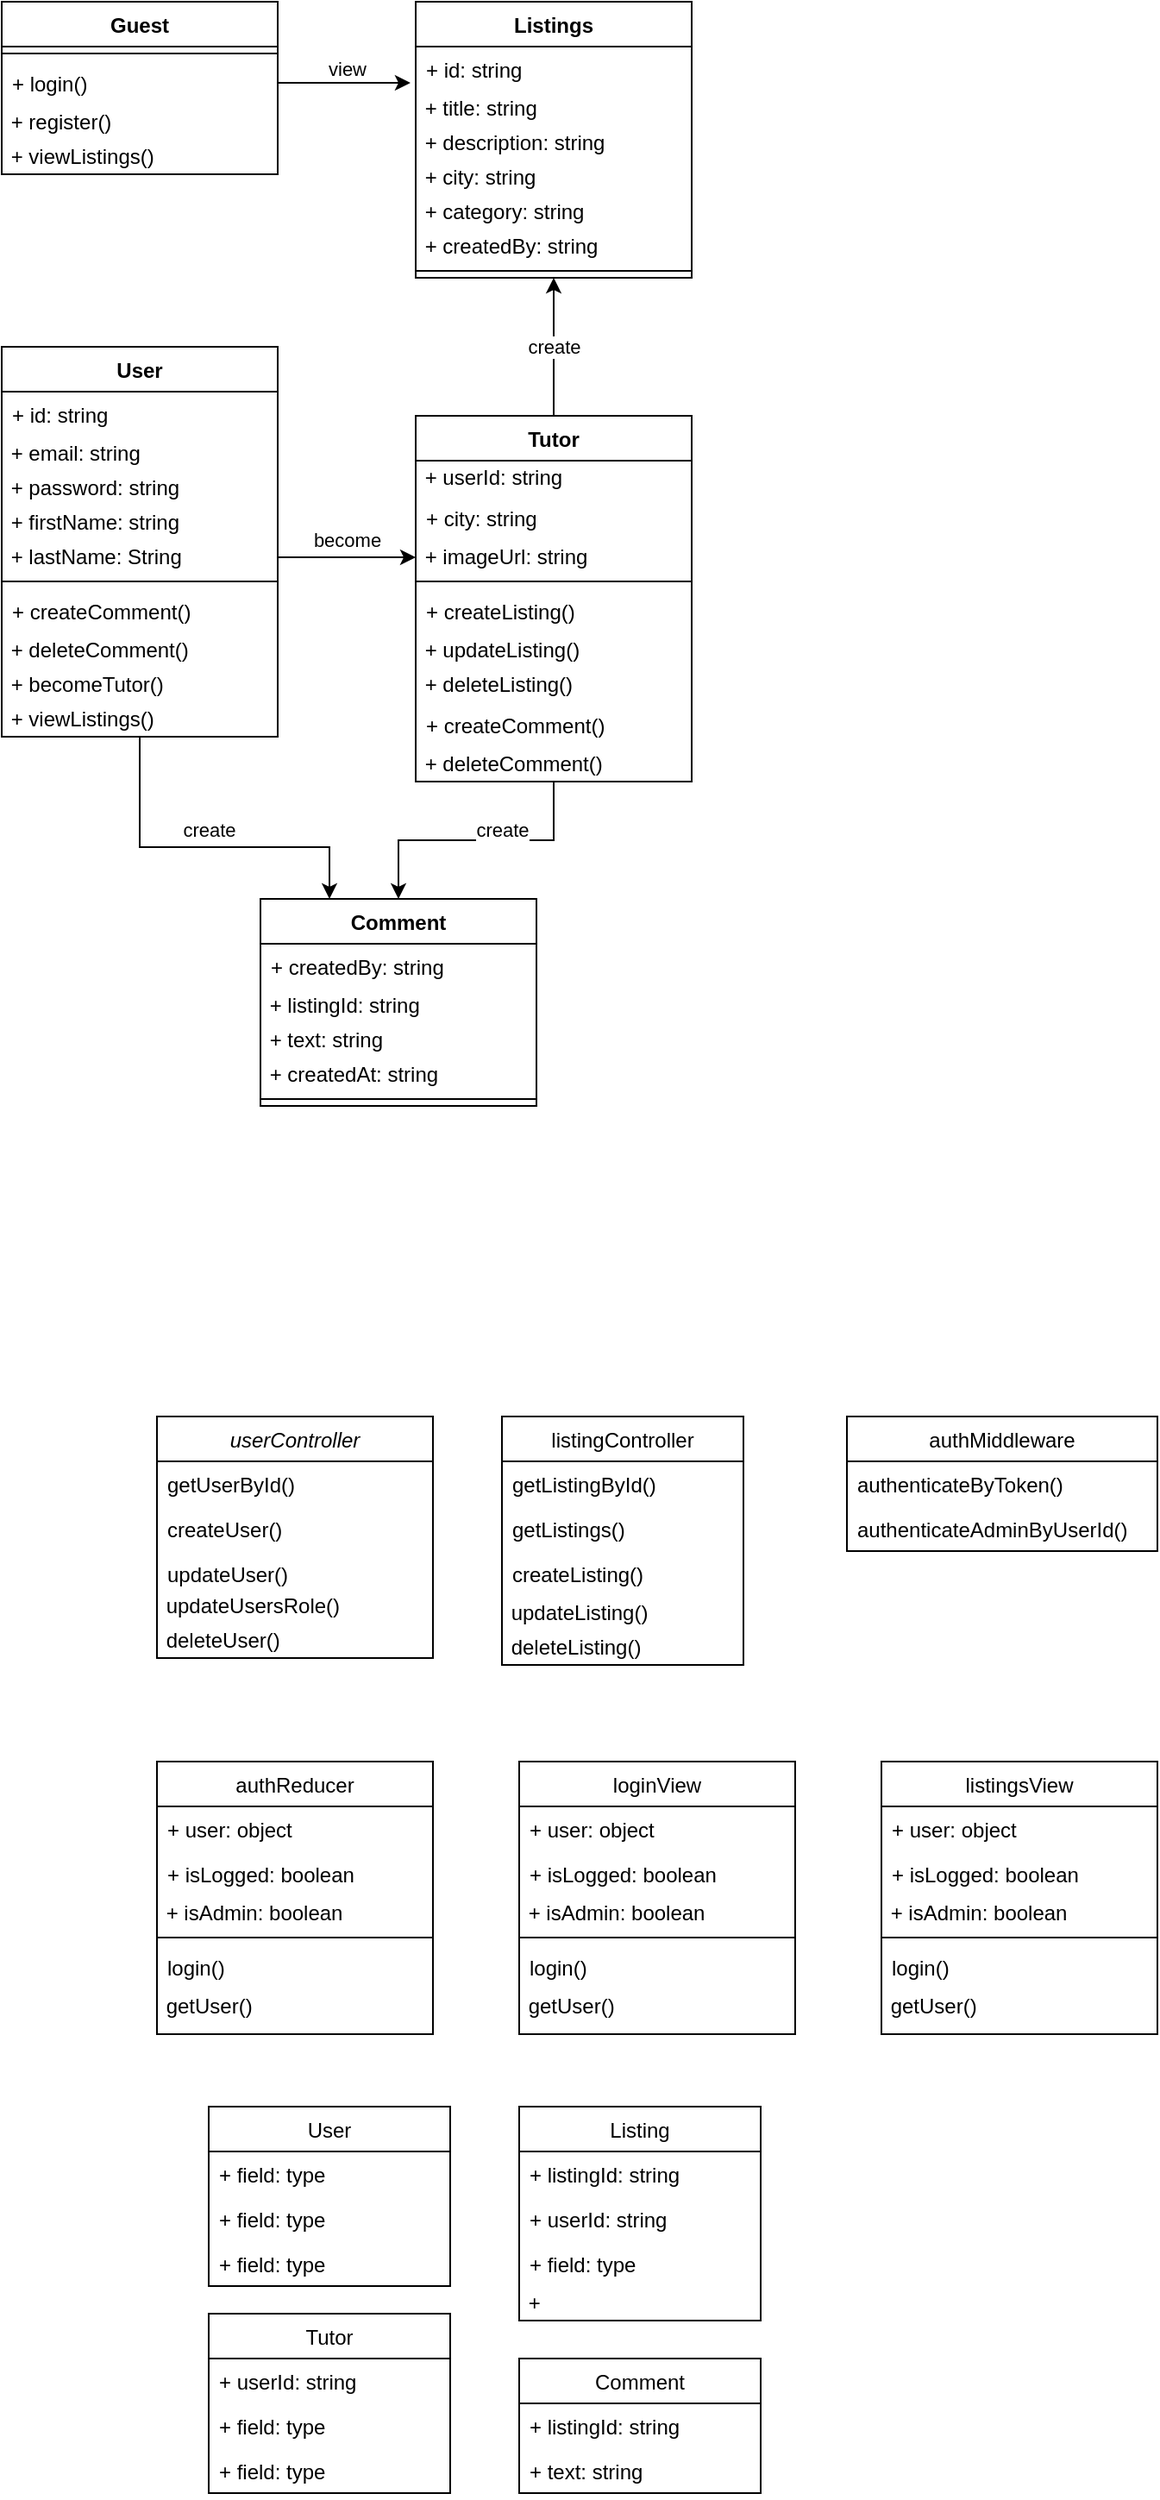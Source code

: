 <mxfile version="13.10.4" type="github">
  <diagram id="C5RBs43oDa-KdzZeNtuy" name="Page-1">
    <mxGraphModel dx="1402" dy="1069" grid="1" gridSize="10" guides="1" tooltips="1" connect="1" arrows="1" fold="1" page="1" pageScale="1" pageWidth="827" pageHeight="1169" math="0" shadow="0">
      <root>
        <mxCell id="WIyWlLk6GJQsqaUBKTNV-0" />
        <mxCell id="WIyWlLk6GJQsqaUBKTNV-1" parent="WIyWlLk6GJQsqaUBKTNV-0" />
        <mxCell id="zkfFHV4jXpPFQw0GAbJ--0" value="userController" style="swimlane;fontStyle=2;align=center;verticalAlign=top;childLayout=stackLayout;horizontal=1;startSize=26;horizontalStack=0;resizeParent=1;resizeLast=0;collapsible=1;marginBottom=0;rounded=0;shadow=0;strokeWidth=1;" parent="WIyWlLk6GJQsqaUBKTNV-1" vertex="1">
          <mxGeometry x="130" y="860" width="160" height="140" as="geometry">
            <mxRectangle x="230" y="140" width="160" height="26" as="alternateBounds" />
          </mxGeometry>
        </mxCell>
        <mxCell id="zkfFHV4jXpPFQw0GAbJ--1" value="getUserById()" style="text;align=left;verticalAlign=top;spacingLeft=4;spacingRight=4;overflow=hidden;rotatable=0;points=[[0,0.5],[1,0.5]];portConstraint=eastwest;" parent="zkfFHV4jXpPFQw0GAbJ--0" vertex="1">
          <mxGeometry y="26" width="160" height="26" as="geometry" />
        </mxCell>
        <mxCell id="zkfFHV4jXpPFQw0GAbJ--2" value="createUser()" style="text;align=left;verticalAlign=top;spacingLeft=4;spacingRight=4;overflow=hidden;rotatable=0;points=[[0,0.5],[1,0.5]];portConstraint=eastwest;rounded=0;shadow=0;html=0;" parent="zkfFHV4jXpPFQw0GAbJ--0" vertex="1">
          <mxGeometry y="52" width="160" height="26" as="geometry" />
        </mxCell>
        <mxCell id="zkfFHV4jXpPFQw0GAbJ--3" value="updateUser()" style="text;align=left;verticalAlign=top;spacingLeft=4;spacingRight=4;overflow=hidden;rotatable=0;points=[[0,0.5],[1,0.5]];portConstraint=eastwest;rounded=0;shadow=0;html=0;" parent="zkfFHV4jXpPFQw0GAbJ--0" vertex="1">
          <mxGeometry y="78" width="160" height="22" as="geometry" />
        </mxCell>
        <mxCell id="BlAnFhpf1flhIEYJK5xN-5" value="&amp;nbsp;updateUsersRole()" style="text;html=1;strokeColor=none;fillColor=none;align=left;verticalAlign=middle;whiteSpace=wrap;rounded=0;" vertex="1" parent="zkfFHV4jXpPFQw0GAbJ--0">
          <mxGeometry y="100" width="160" height="20" as="geometry" />
        </mxCell>
        <mxCell id="BlAnFhpf1flhIEYJK5xN-4" value="&amp;nbsp;deleteUser()" style="text;html=1;strokeColor=none;fillColor=none;align=left;verticalAlign=middle;whiteSpace=wrap;rounded=0;" vertex="1" parent="zkfFHV4jXpPFQw0GAbJ--0">
          <mxGeometry y="120" width="160" height="20" as="geometry" />
        </mxCell>
        <mxCell id="zkfFHV4jXpPFQw0GAbJ--6" value="authReducer" style="swimlane;fontStyle=0;align=center;verticalAlign=top;childLayout=stackLayout;horizontal=1;startSize=26;horizontalStack=0;resizeParent=1;resizeLast=0;collapsible=1;marginBottom=0;rounded=0;shadow=0;strokeWidth=1;" parent="WIyWlLk6GJQsqaUBKTNV-1" vertex="1">
          <mxGeometry x="130" y="1060" width="160" height="158" as="geometry">
            <mxRectangle x="130" y="380" width="160" height="26" as="alternateBounds" />
          </mxGeometry>
        </mxCell>
        <mxCell id="zkfFHV4jXpPFQw0GAbJ--7" value="+ user: object" style="text;align=left;verticalAlign=top;spacingLeft=4;spacingRight=4;overflow=hidden;rotatable=0;points=[[0,0.5],[1,0.5]];portConstraint=eastwest;" parent="zkfFHV4jXpPFQw0GAbJ--6" vertex="1">
          <mxGeometry y="26" width="160" height="26" as="geometry" />
        </mxCell>
        <mxCell id="zkfFHV4jXpPFQw0GAbJ--8" value="+ isLogged: boolean" style="text;align=left;verticalAlign=top;spacingLeft=4;spacingRight=4;overflow=hidden;rotatable=0;points=[[0,0.5],[1,0.5]];portConstraint=eastwest;rounded=0;shadow=0;html=0;" parent="zkfFHV4jXpPFQw0GAbJ--6" vertex="1">
          <mxGeometry y="52" width="160" height="26" as="geometry" />
        </mxCell>
        <mxCell id="BlAnFhpf1flhIEYJK5xN-6" value="&amp;nbsp;+ isAdmin: boolean" style="text;html=1;strokeColor=none;fillColor=none;align=left;verticalAlign=middle;whiteSpace=wrap;rounded=0;" vertex="1" parent="zkfFHV4jXpPFQw0GAbJ--6">
          <mxGeometry y="78" width="160" height="20" as="geometry" />
        </mxCell>
        <mxCell id="zkfFHV4jXpPFQw0GAbJ--9" value="" style="line;html=1;strokeWidth=1;align=left;verticalAlign=middle;spacingTop=-1;spacingLeft=3;spacingRight=3;rotatable=0;labelPosition=right;points=[];portConstraint=eastwest;" parent="zkfFHV4jXpPFQw0GAbJ--6" vertex="1">
          <mxGeometry y="98" width="160" height="8" as="geometry" />
        </mxCell>
        <mxCell id="zkfFHV4jXpPFQw0GAbJ--11" value="login()" style="text;align=left;verticalAlign=top;spacingLeft=4;spacingRight=4;overflow=hidden;rotatable=0;points=[[0,0.5],[1,0.5]];portConstraint=eastwest;" parent="zkfFHV4jXpPFQw0GAbJ--6" vertex="1">
          <mxGeometry y="106" width="160" height="26" as="geometry" />
        </mxCell>
        <mxCell id="BlAnFhpf1flhIEYJK5xN-7" value="&amp;nbsp;getUser()" style="text;html=1;strokeColor=none;fillColor=none;align=left;verticalAlign=middle;whiteSpace=wrap;rounded=0;" vertex="1" parent="zkfFHV4jXpPFQw0GAbJ--6">
          <mxGeometry y="132" width="160" height="20" as="geometry" />
        </mxCell>
        <mxCell id="Z589DTvHLg_dfqRkpSqn-0" value="User" style="swimlane;fontStyle=0;childLayout=stackLayout;horizontal=1;startSize=26;fillColor=none;horizontalStack=0;resizeParent=1;resizeParentMax=0;resizeLast=0;collapsible=1;marginBottom=0;" parent="WIyWlLk6GJQsqaUBKTNV-1" vertex="1">
          <mxGeometry x="160" y="1260" width="140" height="104" as="geometry" />
        </mxCell>
        <mxCell id="Z589DTvHLg_dfqRkpSqn-1" value="+ field: type" style="text;strokeColor=none;fillColor=none;align=left;verticalAlign=top;spacingLeft=4;spacingRight=4;overflow=hidden;rotatable=0;points=[[0,0.5],[1,0.5]];portConstraint=eastwest;" parent="Z589DTvHLg_dfqRkpSqn-0" vertex="1">
          <mxGeometry y="26" width="140" height="26" as="geometry" />
        </mxCell>
        <mxCell id="Z589DTvHLg_dfqRkpSqn-2" value="+ field: type" style="text;strokeColor=none;fillColor=none;align=left;verticalAlign=top;spacingLeft=4;spacingRight=4;overflow=hidden;rotatable=0;points=[[0,0.5],[1,0.5]];portConstraint=eastwest;" parent="Z589DTvHLg_dfqRkpSqn-0" vertex="1">
          <mxGeometry y="52" width="140" height="26" as="geometry" />
        </mxCell>
        <mxCell id="Z589DTvHLg_dfqRkpSqn-3" value="+ field: type" style="text;strokeColor=none;fillColor=none;align=left;verticalAlign=top;spacingLeft=4;spacingRight=4;overflow=hidden;rotatable=0;points=[[0,0.5],[1,0.5]];portConstraint=eastwest;" parent="Z589DTvHLg_dfqRkpSqn-0" vertex="1">
          <mxGeometry y="78" width="140" height="26" as="geometry" />
        </mxCell>
        <mxCell id="Z589DTvHLg_dfqRkpSqn-4" value="Listing" style="swimlane;fontStyle=0;childLayout=stackLayout;horizontal=1;startSize=26;fillColor=none;horizontalStack=0;resizeParent=1;resizeParentMax=0;resizeLast=0;collapsible=1;marginBottom=0;" parent="WIyWlLk6GJQsqaUBKTNV-1" vertex="1">
          <mxGeometry x="340" y="1260" width="140" height="124" as="geometry" />
        </mxCell>
        <mxCell id="Z589DTvHLg_dfqRkpSqn-5" value="+ listingId: string" style="text;strokeColor=none;fillColor=none;align=left;verticalAlign=top;spacingLeft=4;spacingRight=4;overflow=hidden;rotatable=0;points=[[0,0.5],[1,0.5]];portConstraint=eastwest;" parent="Z589DTvHLg_dfqRkpSqn-4" vertex="1">
          <mxGeometry y="26" width="140" height="26" as="geometry" />
        </mxCell>
        <mxCell id="Z589DTvHLg_dfqRkpSqn-6" value="+ userId: string" style="text;strokeColor=none;fillColor=none;align=left;verticalAlign=top;spacingLeft=4;spacingRight=4;overflow=hidden;rotatable=0;points=[[0,0.5],[1,0.5]];portConstraint=eastwest;" parent="Z589DTvHLg_dfqRkpSqn-4" vertex="1">
          <mxGeometry y="52" width="140" height="26" as="geometry" />
        </mxCell>
        <mxCell id="Z589DTvHLg_dfqRkpSqn-7" value="+ field: type" style="text;strokeColor=none;fillColor=none;align=left;verticalAlign=top;spacingLeft=4;spacingRight=4;overflow=hidden;rotatable=0;points=[[0,0.5],[1,0.5]];portConstraint=eastwest;" parent="Z589DTvHLg_dfqRkpSqn-4" vertex="1">
          <mxGeometry y="78" width="140" height="26" as="geometry" />
        </mxCell>
        <mxCell id="Z589DTvHLg_dfqRkpSqn-16" value="&amp;nbsp;+&amp;nbsp;" style="text;html=1;strokeColor=none;fillColor=none;align=left;verticalAlign=middle;whiteSpace=wrap;rounded=0;" parent="Z589DTvHLg_dfqRkpSqn-4" vertex="1">
          <mxGeometry y="104" width="140" height="20" as="geometry" />
        </mxCell>
        <mxCell id="Z589DTvHLg_dfqRkpSqn-8" value="Tutor" style="swimlane;fontStyle=0;childLayout=stackLayout;horizontal=1;startSize=26;fillColor=none;horizontalStack=0;resizeParent=1;resizeParentMax=0;resizeLast=0;collapsible=1;marginBottom=0;" parent="WIyWlLk6GJQsqaUBKTNV-1" vertex="1">
          <mxGeometry x="160" y="1380" width="140" height="104" as="geometry" />
        </mxCell>
        <mxCell id="Z589DTvHLg_dfqRkpSqn-9" value="+ userId: string" style="text;strokeColor=none;fillColor=none;align=left;verticalAlign=top;spacingLeft=4;spacingRight=4;overflow=hidden;rotatable=0;points=[[0,0.5],[1,0.5]];portConstraint=eastwest;" parent="Z589DTvHLg_dfqRkpSqn-8" vertex="1">
          <mxGeometry y="26" width="140" height="26" as="geometry" />
        </mxCell>
        <mxCell id="Z589DTvHLg_dfqRkpSqn-10" value="+ field: type" style="text;strokeColor=none;fillColor=none;align=left;verticalAlign=top;spacingLeft=4;spacingRight=4;overflow=hidden;rotatable=0;points=[[0,0.5],[1,0.5]];portConstraint=eastwest;" parent="Z589DTvHLg_dfqRkpSqn-8" vertex="1">
          <mxGeometry y="52" width="140" height="26" as="geometry" />
        </mxCell>
        <mxCell id="Z589DTvHLg_dfqRkpSqn-11" value="+ field: type" style="text;strokeColor=none;fillColor=none;align=left;verticalAlign=top;spacingLeft=4;spacingRight=4;overflow=hidden;rotatable=0;points=[[0,0.5],[1,0.5]];portConstraint=eastwest;" parent="Z589DTvHLg_dfqRkpSqn-8" vertex="1">
          <mxGeometry y="78" width="140" height="26" as="geometry" />
        </mxCell>
        <mxCell id="Z589DTvHLg_dfqRkpSqn-12" value="Comment" style="swimlane;fontStyle=0;childLayout=stackLayout;horizontal=1;startSize=26;fillColor=none;horizontalStack=0;resizeParent=1;resizeParentMax=0;resizeLast=0;collapsible=1;marginBottom=0;" parent="WIyWlLk6GJQsqaUBKTNV-1" vertex="1">
          <mxGeometry x="340" y="1406" width="140" height="78" as="geometry" />
        </mxCell>
        <mxCell id="Z589DTvHLg_dfqRkpSqn-13" value="+ listingId: string" style="text;strokeColor=none;fillColor=none;align=left;verticalAlign=top;spacingLeft=4;spacingRight=4;overflow=hidden;rotatable=0;points=[[0,0.5],[1,0.5]];portConstraint=eastwest;" parent="Z589DTvHLg_dfqRkpSqn-12" vertex="1">
          <mxGeometry y="26" width="140" height="26" as="geometry" />
        </mxCell>
        <mxCell id="Z589DTvHLg_dfqRkpSqn-14" value="+ text: string" style="text;strokeColor=none;fillColor=none;align=left;verticalAlign=top;spacingLeft=4;spacingRight=4;overflow=hidden;rotatable=0;points=[[0,0.5],[1,0.5]];portConstraint=eastwest;" parent="Z589DTvHLg_dfqRkpSqn-12" vertex="1">
          <mxGeometry y="52" width="140" height="26" as="geometry" />
        </mxCell>
        <mxCell id="Z589DTvHLg_dfqRkpSqn-18" value="listingController" style="swimlane;fontStyle=0;childLayout=stackLayout;horizontal=1;startSize=26;fillColor=none;horizontalStack=0;resizeParent=1;resizeParentMax=0;resizeLast=0;collapsible=1;marginBottom=0;" parent="WIyWlLk6GJQsqaUBKTNV-1" vertex="1">
          <mxGeometry x="330" y="860" width="140" height="144" as="geometry" />
        </mxCell>
        <mxCell id="Z589DTvHLg_dfqRkpSqn-19" value="getListingById()" style="text;strokeColor=none;fillColor=none;align=left;verticalAlign=top;spacingLeft=4;spacingRight=4;overflow=hidden;rotatable=0;points=[[0,0.5],[1,0.5]];portConstraint=eastwest;" parent="Z589DTvHLg_dfqRkpSqn-18" vertex="1">
          <mxGeometry y="26" width="140" height="26" as="geometry" />
        </mxCell>
        <mxCell id="Z589DTvHLg_dfqRkpSqn-20" value="getListings()" style="text;strokeColor=none;fillColor=none;align=left;verticalAlign=top;spacingLeft=4;spacingRight=4;overflow=hidden;rotatable=0;points=[[0,0.5],[1,0.5]];portConstraint=eastwest;" parent="Z589DTvHLg_dfqRkpSqn-18" vertex="1">
          <mxGeometry y="52" width="140" height="26" as="geometry" />
        </mxCell>
        <mxCell id="Z589DTvHLg_dfqRkpSqn-21" value="createListing()" style="text;strokeColor=none;fillColor=none;align=left;verticalAlign=top;spacingLeft=4;spacingRight=4;overflow=hidden;rotatable=0;points=[[0,0.5],[1,0.5]];portConstraint=eastwest;" parent="Z589DTvHLg_dfqRkpSqn-18" vertex="1">
          <mxGeometry y="78" width="140" height="26" as="geometry" />
        </mxCell>
        <mxCell id="Z589DTvHLg_dfqRkpSqn-24" value="&amp;nbsp;updateListing()" style="text;html=1;strokeColor=none;fillColor=none;align=left;verticalAlign=middle;whiteSpace=wrap;rounded=0;" parent="Z589DTvHLg_dfqRkpSqn-18" vertex="1">
          <mxGeometry y="104" width="140" height="20" as="geometry" />
        </mxCell>
        <mxCell id="Z589DTvHLg_dfqRkpSqn-25" value="&amp;nbsp;deleteListing()" style="text;html=1;strokeColor=none;fillColor=none;align=left;verticalAlign=middle;whiteSpace=wrap;rounded=0;" parent="Z589DTvHLg_dfqRkpSqn-18" vertex="1">
          <mxGeometry y="124" width="140" height="20" as="geometry" />
        </mxCell>
        <mxCell id="BlAnFhpf1flhIEYJK5xN-0" value="authMiddleware" style="swimlane;fontStyle=0;childLayout=stackLayout;horizontal=1;startSize=26;fillColor=none;horizontalStack=0;resizeParent=1;resizeParentMax=0;resizeLast=0;collapsible=1;marginBottom=0;" vertex="1" parent="WIyWlLk6GJQsqaUBKTNV-1">
          <mxGeometry x="530" y="860" width="180" height="78" as="geometry" />
        </mxCell>
        <mxCell id="BlAnFhpf1flhIEYJK5xN-1" value="authenticateByToken()" style="text;strokeColor=none;fillColor=none;align=left;verticalAlign=top;spacingLeft=4;spacingRight=4;overflow=hidden;rotatable=0;points=[[0,0.5],[1,0.5]];portConstraint=eastwest;" vertex="1" parent="BlAnFhpf1flhIEYJK5xN-0">
          <mxGeometry y="26" width="180" height="26" as="geometry" />
        </mxCell>
        <mxCell id="BlAnFhpf1flhIEYJK5xN-2" value="authenticateAdminByUserId()" style="text;strokeColor=none;fillColor=none;align=left;verticalAlign=top;spacingLeft=4;spacingRight=4;overflow=hidden;rotatable=0;points=[[0,0.5],[1,0.5]];portConstraint=eastwest;" vertex="1" parent="BlAnFhpf1flhIEYJK5xN-0">
          <mxGeometry y="52" width="180" height="26" as="geometry" />
        </mxCell>
        <mxCell id="BlAnFhpf1flhIEYJK5xN-16" value="loginView" style="swimlane;fontStyle=0;align=center;verticalAlign=top;childLayout=stackLayout;horizontal=1;startSize=26;horizontalStack=0;resizeParent=1;resizeLast=0;collapsible=1;marginBottom=0;rounded=0;shadow=0;strokeWidth=1;" vertex="1" parent="WIyWlLk6GJQsqaUBKTNV-1">
          <mxGeometry x="340" y="1060" width="160" height="158" as="geometry">
            <mxRectangle x="130" y="380" width="160" height="26" as="alternateBounds" />
          </mxGeometry>
        </mxCell>
        <mxCell id="BlAnFhpf1flhIEYJK5xN-17" value="+ user: object" style="text;align=left;verticalAlign=top;spacingLeft=4;spacingRight=4;overflow=hidden;rotatable=0;points=[[0,0.5],[1,0.5]];portConstraint=eastwest;" vertex="1" parent="BlAnFhpf1flhIEYJK5xN-16">
          <mxGeometry y="26" width="160" height="26" as="geometry" />
        </mxCell>
        <mxCell id="BlAnFhpf1flhIEYJK5xN-18" value="+ isLogged: boolean" style="text;align=left;verticalAlign=top;spacingLeft=4;spacingRight=4;overflow=hidden;rotatable=0;points=[[0,0.5],[1,0.5]];portConstraint=eastwest;rounded=0;shadow=0;html=0;" vertex="1" parent="BlAnFhpf1flhIEYJK5xN-16">
          <mxGeometry y="52" width="160" height="26" as="geometry" />
        </mxCell>
        <mxCell id="BlAnFhpf1flhIEYJK5xN-19" value="&amp;nbsp;+ isAdmin: boolean" style="text;html=1;strokeColor=none;fillColor=none;align=left;verticalAlign=middle;whiteSpace=wrap;rounded=0;" vertex="1" parent="BlAnFhpf1flhIEYJK5xN-16">
          <mxGeometry y="78" width="160" height="20" as="geometry" />
        </mxCell>
        <mxCell id="BlAnFhpf1flhIEYJK5xN-20" value="" style="line;html=1;strokeWidth=1;align=left;verticalAlign=middle;spacingTop=-1;spacingLeft=3;spacingRight=3;rotatable=0;labelPosition=right;points=[];portConstraint=eastwest;" vertex="1" parent="BlAnFhpf1flhIEYJK5xN-16">
          <mxGeometry y="98" width="160" height="8" as="geometry" />
        </mxCell>
        <mxCell id="BlAnFhpf1flhIEYJK5xN-21" value="login()" style="text;align=left;verticalAlign=top;spacingLeft=4;spacingRight=4;overflow=hidden;rotatable=0;points=[[0,0.5],[1,0.5]];portConstraint=eastwest;" vertex="1" parent="BlAnFhpf1flhIEYJK5xN-16">
          <mxGeometry y="106" width="160" height="26" as="geometry" />
        </mxCell>
        <mxCell id="BlAnFhpf1flhIEYJK5xN-22" value="&amp;nbsp;getUser()" style="text;html=1;strokeColor=none;fillColor=none;align=left;verticalAlign=middle;whiteSpace=wrap;rounded=0;" vertex="1" parent="BlAnFhpf1flhIEYJK5xN-16">
          <mxGeometry y="132" width="160" height="20" as="geometry" />
        </mxCell>
        <mxCell id="BlAnFhpf1flhIEYJK5xN-23" value="listingsView" style="swimlane;fontStyle=0;align=center;verticalAlign=top;childLayout=stackLayout;horizontal=1;startSize=26;horizontalStack=0;resizeParent=1;resizeLast=0;collapsible=1;marginBottom=0;rounded=0;shadow=0;strokeWidth=1;" vertex="1" parent="WIyWlLk6GJQsqaUBKTNV-1">
          <mxGeometry x="550" y="1060" width="160" height="158" as="geometry">
            <mxRectangle x="130" y="380" width="160" height="26" as="alternateBounds" />
          </mxGeometry>
        </mxCell>
        <mxCell id="BlAnFhpf1flhIEYJK5xN-24" value="+ user: object" style="text;align=left;verticalAlign=top;spacingLeft=4;spacingRight=4;overflow=hidden;rotatable=0;points=[[0,0.5],[1,0.5]];portConstraint=eastwest;" vertex="1" parent="BlAnFhpf1flhIEYJK5xN-23">
          <mxGeometry y="26" width="160" height="26" as="geometry" />
        </mxCell>
        <mxCell id="BlAnFhpf1flhIEYJK5xN-25" value="+ isLogged: boolean" style="text;align=left;verticalAlign=top;spacingLeft=4;spacingRight=4;overflow=hidden;rotatable=0;points=[[0,0.5],[1,0.5]];portConstraint=eastwest;rounded=0;shadow=0;html=0;" vertex="1" parent="BlAnFhpf1flhIEYJK5xN-23">
          <mxGeometry y="52" width="160" height="26" as="geometry" />
        </mxCell>
        <mxCell id="BlAnFhpf1flhIEYJK5xN-26" value="&amp;nbsp;+ isAdmin: boolean" style="text;html=1;strokeColor=none;fillColor=none;align=left;verticalAlign=middle;whiteSpace=wrap;rounded=0;" vertex="1" parent="BlAnFhpf1flhIEYJK5xN-23">
          <mxGeometry y="78" width="160" height="20" as="geometry" />
        </mxCell>
        <mxCell id="BlAnFhpf1flhIEYJK5xN-27" value="" style="line;html=1;strokeWidth=1;align=left;verticalAlign=middle;spacingTop=-1;spacingLeft=3;spacingRight=3;rotatable=0;labelPosition=right;points=[];portConstraint=eastwest;" vertex="1" parent="BlAnFhpf1flhIEYJK5xN-23">
          <mxGeometry y="98" width="160" height="8" as="geometry" />
        </mxCell>
        <mxCell id="BlAnFhpf1flhIEYJK5xN-28" value="login()" style="text;align=left;verticalAlign=top;spacingLeft=4;spacingRight=4;overflow=hidden;rotatable=0;points=[[0,0.5],[1,0.5]];portConstraint=eastwest;" vertex="1" parent="BlAnFhpf1flhIEYJK5xN-23">
          <mxGeometry y="106" width="160" height="26" as="geometry" />
        </mxCell>
        <mxCell id="BlAnFhpf1flhIEYJK5xN-29" value="&amp;nbsp;getUser()" style="text;html=1;strokeColor=none;fillColor=none;align=left;verticalAlign=middle;whiteSpace=wrap;rounded=0;" vertex="1" parent="BlAnFhpf1flhIEYJK5xN-23">
          <mxGeometry y="132" width="160" height="20" as="geometry" />
        </mxCell>
        <mxCell id="BlAnFhpf1flhIEYJK5xN-30" value="Guest" style="swimlane;fontStyle=1;align=center;verticalAlign=top;childLayout=stackLayout;horizontal=1;startSize=26;horizontalStack=0;resizeParent=1;resizeParentMax=0;resizeLast=0;collapsible=1;marginBottom=0;" vertex="1" parent="WIyWlLk6GJQsqaUBKTNV-1">
          <mxGeometry x="40" y="40" width="160" height="100" as="geometry" />
        </mxCell>
        <mxCell id="BlAnFhpf1flhIEYJK5xN-32" value="" style="line;strokeWidth=1;fillColor=none;align=left;verticalAlign=middle;spacingTop=-1;spacingLeft=3;spacingRight=3;rotatable=0;labelPosition=right;points=[];portConstraint=eastwest;" vertex="1" parent="BlAnFhpf1flhIEYJK5xN-30">
          <mxGeometry y="26" width="160" height="8" as="geometry" />
        </mxCell>
        <mxCell id="BlAnFhpf1flhIEYJK5xN-33" value="+ login()" style="text;strokeColor=none;fillColor=none;align=left;verticalAlign=top;spacingLeft=4;spacingRight=4;overflow=hidden;rotatable=0;points=[[0,0.5],[1,0.5]];portConstraint=eastwest;" vertex="1" parent="BlAnFhpf1flhIEYJK5xN-30">
          <mxGeometry y="34" width="160" height="26" as="geometry" />
        </mxCell>
        <mxCell id="BlAnFhpf1flhIEYJK5xN-34" value="&amp;nbsp;+ register()" style="text;html=1;strokeColor=none;fillColor=none;align=left;verticalAlign=middle;whiteSpace=wrap;rounded=0;" vertex="1" parent="BlAnFhpf1flhIEYJK5xN-30">
          <mxGeometry y="60" width="160" height="20" as="geometry" />
        </mxCell>
        <mxCell id="BlAnFhpf1flhIEYJK5xN-35" value="&amp;nbsp;+ viewListings()" style="text;html=1;strokeColor=none;fillColor=none;align=left;verticalAlign=middle;whiteSpace=wrap;rounded=0;" vertex="1" parent="BlAnFhpf1flhIEYJK5xN-30">
          <mxGeometry y="80" width="160" height="20" as="geometry" />
        </mxCell>
        <mxCell id="BlAnFhpf1flhIEYJK5xN-36" value="Listings" style="swimlane;fontStyle=1;align=center;verticalAlign=top;childLayout=stackLayout;horizontal=1;startSize=26;horizontalStack=0;resizeParent=1;resizeParentMax=0;resizeLast=0;collapsible=1;marginBottom=0;" vertex="1" parent="WIyWlLk6GJQsqaUBKTNV-1">
          <mxGeometry x="280" y="40" width="160" height="160" as="geometry" />
        </mxCell>
        <mxCell id="BlAnFhpf1flhIEYJK5xN-37" value="+ id: string" style="text;strokeColor=none;fillColor=none;align=left;verticalAlign=top;spacingLeft=4;spacingRight=4;overflow=hidden;rotatable=0;points=[[0,0.5],[1,0.5]];portConstraint=eastwest;" vertex="1" parent="BlAnFhpf1flhIEYJK5xN-36">
          <mxGeometry y="26" width="160" height="26" as="geometry" />
        </mxCell>
        <mxCell id="BlAnFhpf1flhIEYJK5xN-40" value="&amp;nbsp;+ title: string" style="text;html=1;strokeColor=none;fillColor=none;align=left;verticalAlign=middle;whiteSpace=wrap;rounded=0;" vertex="1" parent="BlAnFhpf1flhIEYJK5xN-36">
          <mxGeometry y="52" width="160" height="20" as="geometry" />
        </mxCell>
        <mxCell id="BlAnFhpf1flhIEYJK5xN-41" value="&amp;nbsp;+ description: string" style="text;html=1;strokeColor=none;fillColor=none;align=left;verticalAlign=middle;whiteSpace=wrap;rounded=0;" vertex="1" parent="BlAnFhpf1flhIEYJK5xN-36">
          <mxGeometry y="72" width="160" height="20" as="geometry" />
        </mxCell>
        <mxCell id="BlAnFhpf1flhIEYJK5xN-42" value="&amp;nbsp;+ city: string" style="text;html=1;strokeColor=none;fillColor=none;align=left;verticalAlign=middle;whiteSpace=wrap;rounded=0;" vertex="1" parent="BlAnFhpf1flhIEYJK5xN-36">
          <mxGeometry y="92" width="160" height="20" as="geometry" />
        </mxCell>
        <mxCell id="BlAnFhpf1flhIEYJK5xN-43" value="&amp;nbsp;+ category: string" style="text;html=1;strokeColor=none;fillColor=none;align=left;verticalAlign=middle;whiteSpace=wrap;rounded=0;" vertex="1" parent="BlAnFhpf1flhIEYJK5xN-36">
          <mxGeometry y="112" width="160" height="20" as="geometry" />
        </mxCell>
        <mxCell id="BlAnFhpf1flhIEYJK5xN-44" value="&amp;nbsp;+ createdBy: string" style="text;html=1;strokeColor=none;fillColor=none;align=left;verticalAlign=middle;whiteSpace=wrap;rounded=0;" vertex="1" parent="BlAnFhpf1flhIEYJK5xN-36">
          <mxGeometry y="132" width="160" height="20" as="geometry" />
        </mxCell>
        <mxCell id="BlAnFhpf1flhIEYJK5xN-38" value="" style="line;strokeWidth=1;fillColor=none;align=left;verticalAlign=middle;spacingTop=-1;spacingLeft=3;spacingRight=3;rotatable=0;labelPosition=right;points=[];portConstraint=eastwest;" vertex="1" parent="BlAnFhpf1flhIEYJK5xN-36">
          <mxGeometry y="152" width="160" height="8" as="geometry" />
        </mxCell>
        <mxCell id="BlAnFhpf1flhIEYJK5xN-45" value="User" style="swimlane;fontStyle=1;align=center;verticalAlign=top;childLayout=stackLayout;horizontal=1;startSize=26;horizontalStack=0;resizeParent=1;resizeParentMax=0;resizeLast=0;collapsible=1;marginBottom=0;" vertex="1" parent="WIyWlLk6GJQsqaUBKTNV-1">
          <mxGeometry x="40" y="240" width="160" height="226" as="geometry" />
        </mxCell>
        <mxCell id="BlAnFhpf1flhIEYJK5xN-46" value="+ id: string" style="text;strokeColor=none;fillColor=none;align=left;verticalAlign=top;spacingLeft=4;spacingRight=4;overflow=hidden;rotatable=0;points=[[0,0.5],[1,0.5]];portConstraint=eastwest;" vertex="1" parent="BlAnFhpf1flhIEYJK5xN-45">
          <mxGeometry y="26" width="160" height="26" as="geometry" />
        </mxCell>
        <mxCell id="BlAnFhpf1flhIEYJK5xN-51" value="&amp;nbsp;+ email: string" style="text;html=1;strokeColor=none;fillColor=none;align=left;verticalAlign=middle;whiteSpace=wrap;rounded=0;" vertex="1" parent="BlAnFhpf1flhIEYJK5xN-45">
          <mxGeometry y="52" width="160" height="20" as="geometry" />
        </mxCell>
        <mxCell id="BlAnFhpf1flhIEYJK5xN-52" value="&amp;nbsp;+ password: string" style="text;html=1;strokeColor=none;fillColor=none;align=left;verticalAlign=middle;whiteSpace=wrap;rounded=0;" vertex="1" parent="BlAnFhpf1flhIEYJK5xN-45">
          <mxGeometry y="72" width="160" height="20" as="geometry" />
        </mxCell>
        <mxCell id="BlAnFhpf1flhIEYJK5xN-53" value="&amp;nbsp;+ firstName: string" style="text;html=1;strokeColor=none;fillColor=none;align=left;verticalAlign=middle;whiteSpace=wrap;rounded=0;" vertex="1" parent="BlAnFhpf1flhIEYJK5xN-45">
          <mxGeometry y="92" width="160" height="20" as="geometry" />
        </mxCell>
        <mxCell id="BlAnFhpf1flhIEYJK5xN-54" value="&amp;nbsp;+ lastName: String" style="text;html=1;strokeColor=none;fillColor=none;align=left;verticalAlign=middle;whiteSpace=wrap;rounded=0;" vertex="1" parent="BlAnFhpf1flhIEYJK5xN-45">
          <mxGeometry y="112" width="160" height="20" as="geometry" />
        </mxCell>
        <mxCell id="BlAnFhpf1flhIEYJK5xN-47" value="" style="line;strokeWidth=1;fillColor=none;align=left;verticalAlign=middle;spacingTop=-1;spacingLeft=3;spacingRight=3;rotatable=0;labelPosition=right;points=[];portConstraint=eastwest;" vertex="1" parent="BlAnFhpf1flhIEYJK5xN-45">
          <mxGeometry y="132" width="160" height="8" as="geometry" />
        </mxCell>
        <mxCell id="BlAnFhpf1flhIEYJK5xN-48" value="+ createComment()" style="text;strokeColor=none;fillColor=none;align=left;verticalAlign=top;spacingLeft=4;spacingRight=4;overflow=hidden;rotatable=0;points=[[0,0.5],[1,0.5]];portConstraint=eastwest;" vertex="1" parent="BlAnFhpf1flhIEYJK5xN-45">
          <mxGeometry y="140" width="160" height="26" as="geometry" />
        </mxCell>
        <mxCell id="BlAnFhpf1flhIEYJK5xN-50" value="&amp;nbsp;+ deleteComment()" style="text;html=1;strokeColor=none;fillColor=none;align=left;verticalAlign=middle;whiteSpace=wrap;rounded=0;" vertex="1" parent="BlAnFhpf1flhIEYJK5xN-45">
          <mxGeometry y="166" width="160" height="20" as="geometry" />
        </mxCell>
        <mxCell id="BlAnFhpf1flhIEYJK5xN-75" value="&amp;nbsp;+ becomeTutor()" style="text;html=1;strokeColor=none;fillColor=none;align=left;verticalAlign=middle;whiteSpace=wrap;rounded=0;" vertex="1" parent="BlAnFhpf1flhIEYJK5xN-45">
          <mxGeometry y="186" width="160" height="20" as="geometry" />
        </mxCell>
        <mxCell id="BlAnFhpf1flhIEYJK5xN-79" value="&amp;nbsp;+ viewListings()" style="text;html=1;strokeColor=none;fillColor=none;align=left;verticalAlign=middle;whiteSpace=wrap;rounded=0;" vertex="1" parent="BlAnFhpf1flhIEYJK5xN-45">
          <mxGeometry y="206" width="160" height="20" as="geometry" />
        </mxCell>
        <mxCell id="BlAnFhpf1flhIEYJK5xN-81" value="create" style="edgeStyle=orthogonalEdgeStyle;rounded=0;orthogonalLoop=1;jettySize=auto;html=1;entryX=0.5;entryY=1;entryDx=0;entryDy=0;" edge="1" parent="WIyWlLk6GJQsqaUBKTNV-1" source="BlAnFhpf1flhIEYJK5xN-55" target="BlAnFhpf1flhIEYJK5xN-36">
          <mxGeometry relative="1" as="geometry" />
        </mxCell>
        <mxCell id="BlAnFhpf1flhIEYJK5xN-55" value="Tutor" style="swimlane;fontStyle=1;align=center;verticalAlign=top;childLayout=stackLayout;horizontal=1;startSize=26;horizontalStack=0;resizeParent=1;resizeParentMax=0;resizeLast=0;collapsible=1;marginBottom=0;" vertex="1" parent="WIyWlLk6GJQsqaUBKTNV-1">
          <mxGeometry x="280" y="280" width="160" height="212" as="geometry" />
        </mxCell>
        <mxCell id="BlAnFhpf1flhIEYJK5xN-59" value="&amp;nbsp;+ userId: string" style="text;html=1;strokeColor=none;fillColor=none;align=left;verticalAlign=middle;whiteSpace=wrap;rounded=0;" vertex="1" parent="BlAnFhpf1flhIEYJK5xN-55">
          <mxGeometry y="26" width="160" height="20" as="geometry" />
        </mxCell>
        <mxCell id="BlAnFhpf1flhIEYJK5xN-56" value="+ city: string" style="text;strokeColor=none;fillColor=none;align=left;verticalAlign=top;spacingLeft=4;spacingRight=4;overflow=hidden;rotatable=0;points=[[0,0.5],[1,0.5]];portConstraint=eastwest;" vertex="1" parent="BlAnFhpf1flhIEYJK5xN-55">
          <mxGeometry y="46" width="160" height="26" as="geometry" />
        </mxCell>
        <mxCell id="BlAnFhpf1flhIEYJK5xN-60" value="&amp;nbsp;+ imageUrl: string" style="text;html=1;strokeColor=none;fillColor=none;align=left;verticalAlign=middle;whiteSpace=wrap;rounded=0;" vertex="1" parent="BlAnFhpf1flhIEYJK5xN-55">
          <mxGeometry y="72" width="160" height="20" as="geometry" />
        </mxCell>
        <mxCell id="BlAnFhpf1flhIEYJK5xN-57" value="" style="line;strokeWidth=1;fillColor=none;align=left;verticalAlign=middle;spacingTop=-1;spacingLeft=3;spacingRight=3;rotatable=0;labelPosition=right;points=[];portConstraint=eastwest;" vertex="1" parent="BlAnFhpf1flhIEYJK5xN-55">
          <mxGeometry y="92" width="160" height="8" as="geometry" />
        </mxCell>
        <mxCell id="BlAnFhpf1flhIEYJK5xN-58" value="+ createListing()" style="text;strokeColor=none;fillColor=none;align=left;verticalAlign=top;spacingLeft=4;spacingRight=4;overflow=hidden;rotatable=0;points=[[0,0.5],[1,0.5]];portConstraint=eastwest;" vertex="1" parent="BlAnFhpf1flhIEYJK5xN-55">
          <mxGeometry y="100" width="160" height="26" as="geometry" />
        </mxCell>
        <mxCell id="BlAnFhpf1flhIEYJK5xN-61" value="&amp;nbsp;+ updateListing()" style="text;html=1;strokeColor=none;fillColor=none;align=left;verticalAlign=middle;whiteSpace=wrap;rounded=0;" vertex="1" parent="BlAnFhpf1flhIEYJK5xN-55">
          <mxGeometry y="126" width="160" height="20" as="geometry" />
        </mxCell>
        <mxCell id="BlAnFhpf1flhIEYJK5xN-62" value="&amp;nbsp;+ deleteListing()" style="text;html=1;strokeColor=none;fillColor=none;align=left;verticalAlign=middle;whiteSpace=wrap;rounded=0;" vertex="1" parent="BlAnFhpf1flhIEYJK5xN-55">
          <mxGeometry y="146" width="160" height="20" as="geometry" />
        </mxCell>
        <mxCell id="BlAnFhpf1flhIEYJK5xN-86" value="+ createComment()" style="text;strokeColor=none;fillColor=none;align=left;verticalAlign=top;spacingLeft=4;spacingRight=4;overflow=hidden;rotatable=0;points=[[0,0.5],[1,0.5]];portConstraint=eastwest;" vertex="1" parent="BlAnFhpf1flhIEYJK5xN-55">
          <mxGeometry y="166" width="160" height="26" as="geometry" />
        </mxCell>
        <mxCell id="BlAnFhpf1flhIEYJK5xN-88" value="&amp;nbsp;+ deleteComment()" style="text;html=1;strokeColor=none;fillColor=none;align=left;verticalAlign=middle;whiteSpace=wrap;rounded=0;" vertex="1" parent="BlAnFhpf1flhIEYJK5xN-55">
          <mxGeometry y="192" width="160" height="20" as="geometry" />
        </mxCell>
        <mxCell id="BlAnFhpf1flhIEYJK5xN-63" value="view" style="edgeStyle=orthogonalEdgeStyle;rounded=0;orthogonalLoop=1;jettySize=auto;html=1;entryX=-0.019;entryY=0.808;entryDx=0;entryDy=0;entryPerimeter=0;" edge="1" parent="WIyWlLk6GJQsqaUBKTNV-1" source="BlAnFhpf1flhIEYJK5xN-33" target="BlAnFhpf1flhIEYJK5xN-37">
          <mxGeometry x="0.04" y="8" relative="1" as="geometry">
            <mxPoint as="offset" />
          </mxGeometry>
        </mxCell>
        <mxCell id="BlAnFhpf1flhIEYJK5xN-68" value="Comment" style="swimlane;fontStyle=1;align=center;verticalAlign=top;childLayout=stackLayout;horizontal=1;startSize=26;horizontalStack=0;resizeParent=1;resizeParentMax=0;resizeLast=0;collapsible=1;marginBottom=0;" vertex="1" parent="WIyWlLk6GJQsqaUBKTNV-1">
          <mxGeometry x="190" y="560" width="160" height="120" as="geometry" />
        </mxCell>
        <mxCell id="BlAnFhpf1flhIEYJK5xN-69" value="+ createdBy: string" style="text;strokeColor=none;fillColor=none;align=left;verticalAlign=top;spacingLeft=4;spacingRight=4;overflow=hidden;rotatable=0;points=[[0,0.5],[1,0.5]];portConstraint=eastwest;" vertex="1" parent="BlAnFhpf1flhIEYJK5xN-68">
          <mxGeometry y="26" width="160" height="26" as="geometry" />
        </mxCell>
        <mxCell id="BlAnFhpf1flhIEYJK5xN-80" value="&amp;nbsp;+ listingId: string" style="text;html=1;strokeColor=none;fillColor=none;align=left;verticalAlign=middle;whiteSpace=wrap;rounded=0;" vertex="1" parent="BlAnFhpf1flhIEYJK5xN-68">
          <mxGeometry y="52" width="160" height="20" as="geometry" />
        </mxCell>
        <mxCell id="BlAnFhpf1flhIEYJK5xN-72" value="&amp;nbsp;+ text: string" style="text;html=1;strokeColor=none;fillColor=none;align=left;verticalAlign=middle;whiteSpace=wrap;rounded=0;" vertex="1" parent="BlAnFhpf1flhIEYJK5xN-68">
          <mxGeometry y="72" width="160" height="20" as="geometry" />
        </mxCell>
        <mxCell id="BlAnFhpf1flhIEYJK5xN-74" value="&amp;nbsp;+ createdAt: string" style="text;html=1;strokeColor=none;fillColor=none;align=left;verticalAlign=middle;whiteSpace=wrap;rounded=0;" vertex="1" parent="BlAnFhpf1flhIEYJK5xN-68">
          <mxGeometry y="92" width="160" height="20" as="geometry" />
        </mxCell>
        <mxCell id="BlAnFhpf1flhIEYJK5xN-70" value="" style="line;strokeWidth=1;fillColor=none;align=left;verticalAlign=middle;spacingTop=-1;spacingLeft=3;spacingRight=3;rotatable=0;labelPosition=right;points=[];portConstraint=eastwest;" vertex="1" parent="BlAnFhpf1flhIEYJK5xN-68">
          <mxGeometry y="112" width="160" height="8" as="geometry" />
        </mxCell>
        <mxCell id="BlAnFhpf1flhIEYJK5xN-82" style="edgeStyle=orthogonalEdgeStyle;rounded=0;orthogonalLoop=1;jettySize=auto;html=1;entryX=0;entryY=0.5;entryDx=0;entryDy=0;" edge="1" parent="WIyWlLk6GJQsqaUBKTNV-1" source="BlAnFhpf1flhIEYJK5xN-54" target="BlAnFhpf1flhIEYJK5xN-60">
          <mxGeometry relative="1" as="geometry" />
        </mxCell>
        <mxCell id="BlAnFhpf1flhIEYJK5xN-83" value="become" style="edgeLabel;html=1;align=center;verticalAlign=middle;resizable=0;points=[];" vertex="1" connectable="0" parent="BlAnFhpf1flhIEYJK5xN-82">
          <mxGeometry x="0.25" y="4" relative="1" as="geometry">
            <mxPoint x="-10" y="-6" as="offset" />
          </mxGeometry>
        </mxCell>
        <mxCell id="BlAnFhpf1flhIEYJK5xN-85" style="edgeStyle=orthogonalEdgeStyle;rounded=0;orthogonalLoop=1;jettySize=auto;html=1;entryX=0.25;entryY=0;entryDx=0;entryDy=0;" edge="1" parent="WIyWlLk6GJQsqaUBKTNV-1" source="BlAnFhpf1flhIEYJK5xN-79" target="BlAnFhpf1flhIEYJK5xN-68">
          <mxGeometry relative="1" as="geometry">
            <Array as="points">
              <mxPoint x="120" y="530" />
              <mxPoint x="230" y="530" />
            </Array>
          </mxGeometry>
        </mxCell>
        <mxCell id="BlAnFhpf1flhIEYJK5xN-91" value="create" style="edgeLabel;html=1;align=center;verticalAlign=middle;resizable=0;points=[];" vertex="1" connectable="0" parent="BlAnFhpf1flhIEYJK5xN-85">
          <mxGeometry x="0.039" y="1" relative="1" as="geometry">
            <mxPoint x="-2" y="-9" as="offset" />
          </mxGeometry>
        </mxCell>
        <mxCell id="BlAnFhpf1flhIEYJK5xN-89" style="edgeStyle=orthogonalEdgeStyle;rounded=0;orthogonalLoop=1;jettySize=auto;html=1;entryX=0.5;entryY=0;entryDx=0;entryDy=0;" edge="1" parent="WIyWlLk6GJQsqaUBKTNV-1" source="BlAnFhpf1flhIEYJK5xN-88" target="BlAnFhpf1flhIEYJK5xN-68">
          <mxGeometry relative="1" as="geometry" />
        </mxCell>
        <mxCell id="BlAnFhpf1flhIEYJK5xN-90" value="create" style="edgeLabel;html=1;align=center;verticalAlign=middle;resizable=0;points=[];" vertex="1" connectable="0" parent="BlAnFhpf1flhIEYJK5xN-89">
          <mxGeometry x="-0.215" y="-3" relative="1" as="geometry">
            <mxPoint x="-2" y="-3" as="offset" />
          </mxGeometry>
        </mxCell>
      </root>
    </mxGraphModel>
  </diagram>
</mxfile>
